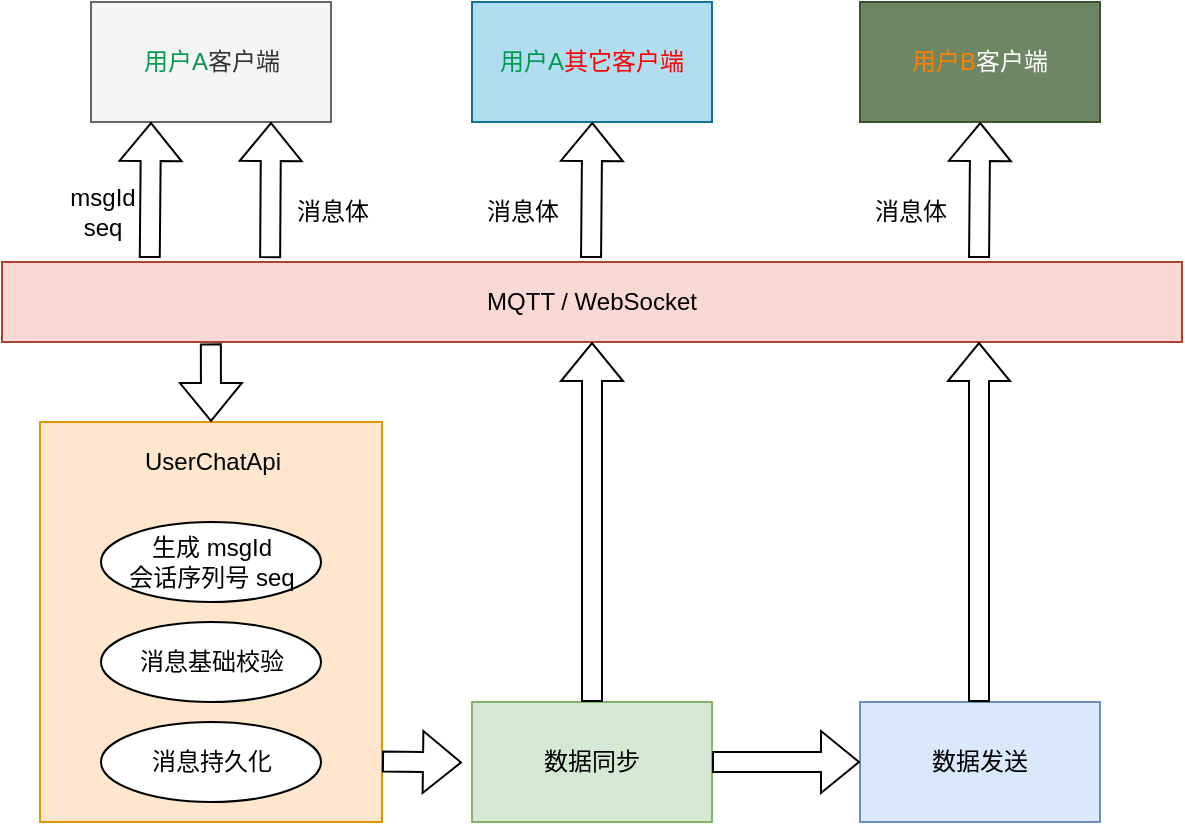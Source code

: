<mxfile version="17.4.3" type="github">
  <diagram id="eXScVpthyZyfKVCIZZF4" name="Page-1">
    <mxGraphModel dx="788" dy="420" grid="1" gridSize="10" guides="1" tooltips="1" connect="1" arrows="1" fold="1" page="1" pageScale="1" pageWidth="827" pageHeight="1169" math="0" shadow="0">
      <root>
        <mxCell id="0" />
        <mxCell id="1" parent="0" />
        <mxCell id="0UjKrlZackoKQ2H-Agci-1" value="&lt;font color=&quot;#00994d&quot;&gt;用户A&lt;/font&gt;客户端" style="whiteSpace=wrap;html=1;fillColor=#f5f5f5;fontColor=#333333;strokeColor=#666666;" vertex="1" parent="1">
          <mxGeometry x="174.5" y="100" width="120" height="60" as="geometry" />
        </mxCell>
        <mxCell id="0UjKrlZackoKQ2H-Agci-2" value="&lt;font color=&quot;#00994d&quot;&gt;用户A&lt;/font&gt;&lt;font color=&quot;#ff0000&quot;&gt;其它客户端&lt;/font&gt;" style="whiteSpace=wrap;html=1;fillColor=#b1ddf0;strokeColor=#10739e;" vertex="1" parent="1">
          <mxGeometry x="365" y="100" width="120" height="60" as="geometry" />
        </mxCell>
        <mxCell id="0UjKrlZackoKQ2H-Agci-3" value="&lt;font color=&quot;#ff8000&quot;&gt;用户B&lt;/font&gt;客户端" style="whiteSpace=wrap;html=1;fillColor=#6d8764;fontColor=#ffffff;strokeColor=#3A5431;" vertex="1" parent="1">
          <mxGeometry x="559" y="100" width="120" height="60" as="geometry" />
        </mxCell>
        <mxCell id="0UjKrlZackoKQ2H-Agci-4" value="MQTT / WebSocket" style="whiteSpace=wrap;html=1;fillColor=#fad9d5;strokeColor=#ae4132;" vertex="1" parent="1">
          <mxGeometry x="130" y="230" width="590" height="40" as="geometry" />
        </mxCell>
        <mxCell id="0UjKrlZackoKQ2H-Agci-5" value="" style="whiteSpace=wrap;html=1;fillColor=#ffe6cc;strokeColor=#d79b00;" vertex="1" parent="1">
          <mxGeometry x="149" y="310" width="171" height="200" as="geometry" />
        </mxCell>
        <mxCell id="0UjKrlZackoKQ2H-Agci-6" value="&lt;span&gt;UserChatApi&lt;/span&gt;" style="text;html=1;align=center;verticalAlign=middle;resizable=0;points=[];autosize=1;strokeColor=none;fillColor=none;" vertex="1" parent="1">
          <mxGeometry x="194.5" y="320" width="80" height="20" as="geometry" />
        </mxCell>
        <mxCell id="0UjKrlZackoKQ2H-Agci-7" value="生成 msgId&lt;br&gt;会话序列号 seq" style="ellipse;whiteSpace=wrap;html=1;" vertex="1" parent="1">
          <mxGeometry x="179.5" y="360" width="110" height="40" as="geometry" />
        </mxCell>
        <mxCell id="0UjKrlZackoKQ2H-Agci-8" value="消息基础校验" style="ellipse;whiteSpace=wrap;html=1;" vertex="1" parent="1">
          <mxGeometry x="179.5" y="410" width="110" height="40" as="geometry" />
        </mxCell>
        <mxCell id="0UjKrlZackoKQ2H-Agci-9" value="消息持久化" style="ellipse;whiteSpace=wrap;html=1;" vertex="1" parent="1">
          <mxGeometry x="179.5" y="460" width="110" height="40" as="geometry" />
        </mxCell>
        <mxCell id="0UjKrlZackoKQ2H-Agci-10" value="数据同步" style="whiteSpace=wrap;html=1;fillColor=#d5e8d4;strokeColor=#82b366;" vertex="1" parent="1">
          <mxGeometry x="365" y="450" width="120" height="60" as="geometry" />
        </mxCell>
        <mxCell id="0UjKrlZackoKQ2H-Agci-11" value="数据发送" style="whiteSpace=wrap;html=1;fillColor=#dae8fc;strokeColor=#6c8ebf;" vertex="1" parent="1">
          <mxGeometry x="559" y="450" width="120" height="60" as="geometry" />
        </mxCell>
        <mxCell id="0UjKrlZackoKQ2H-Agci-12" value="" style="shape=flexArrow;endArrow=classic;html=1;rounded=0;exitX=0.5;exitY=0;exitDx=0;exitDy=0;" edge="1" parent="1" source="0UjKrlZackoKQ2H-Agci-10" target="0UjKrlZackoKQ2H-Agci-4">
          <mxGeometry width="50" height="50" relative="1" as="geometry">
            <mxPoint x="410" y="440" as="sourcePoint" />
            <mxPoint x="470" y="260" as="targetPoint" />
          </mxGeometry>
        </mxCell>
        <mxCell id="0UjKrlZackoKQ2H-Agci-13" value="" style="shape=flexArrow;endArrow=classic;html=1;rounded=0;exitX=0.5;exitY=0;exitDx=0;exitDy=0;" edge="1" parent="1">
          <mxGeometry width="50" height="50" relative="1" as="geometry">
            <mxPoint x="618.5" y="450" as="sourcePoint" />
            <mxPoint x="618.5" y="270" as="targetPoint" />
          </mxGeometry>
        </mxCell>
        <mxCell id="0UjKrlZackoKQ2H-Agci-14" value="" style="shape=flexArrow;endArrow=classic;html=1;rounded=0;entryX=0;entryY=0.5;entryDx=0;entryDy=0;" edge="1" parent="1" target="0UjKrlZackoKQ2H-Agci-11">
          <mxGeometry width="50" height="50" relative="1" as="geometry">
            <mxPoint x="485" y="480" as="sourcePoint" />
            <mxPoint x="554" y="479.5" as="targetPoint" />
          </mxGeometry>
        </mxCell>
        <mxCell id="0UjKrlZackoKQ2H-Agci-15" value="" style="shape=flexArrow;endArrow=classic;html=1;rounded=0;exitX=0.177;exitY=1.017;exitDx=0;exitDy=0;entryX=0.5;entryY=0;entryDx=0;entryDy=0;exitPerimeter=0;" edge="1" parent="1" source="0UjKrlZackoKQ2H-Agci-4" target="0UjKrlZackoKQ2H-Agci-5">
          <mxGeometry width="50" height="50" relative="1" as="geometry">
            <mxPoint x="435" y="460" as="sourcePoint" />
            <mxPoint x="435" y="280" as="targetPoint" />
          </mxGeometry>
        </mxCell>
        <mxCell id="0UjKrlZackoKQ2H-Agci-16" value="" style="shape=flexArrow;endArrow=classic;html=1;rounded=0;exitX=0.082;exitY=-0.05;exitDx=0;exitDy=0;entryX=0.25;entryY=1;entryDx=0;entryDy=0;exitPerimeter=0;" edge="1" parent="1" target="0UjKrlZackoKQ2H-Agci-1">
          <mxGeometry width="50" height="50" relative="1" as="geometry">
            <mxPoint x="203.88" y="228" as="sourcePoint" />
            <mxPoint x="270" y="320" as="targetPoint" />
          </mxGeometry>
        </mxCell>
        <mxCell id="0UjKrlZackoKQ2H-Agci-17" value="" style="shape=flexArrow;endArrow=classic;html=1;rounded=0;exitX=0.184;exitY=-0.049;exitDx=0;exitDy=0;entryX=0.75;entryY=1;entryDx=0;entryDy=0;exitPerimeter=0;" edge="1" parent="1" target="0UjKrlZackoKQ2H-Agci-1">
          <mxGeometry width="50" height="50" relative="1" as="geometry">
            <mxPoint x="264.06" y="228.04" as="sourcePoint" />
            <mxPoint x="214.5" y="170" as="targetPoint" />
          </mxGeometry>
        </mxCell>
        <mxCell id="0UjKrlZackoKQ2H-Agci-18" value="" style="shape=flexArrow;endArrow=classic;html=1;rounded=0;exitX=0.082;exitY=-0.05;exitDx=0;exitDy=0;entryX=0.25;entryY=1;entryDx=0;entryDy=0;exitPerimeter=0;" edge="1" parent="1">
          <mxGeometry width="50" height="50" relative="1" as="geometry">
            <mxPoint x="424.52" y="228" as="sourcePoint" />
            <mxPoint x="425.14" y="160" as="targetPoint" />
          </mxGeometry>
        </mxCell>
        <mxCell id="0UjKrlZackoKQ2H-Agci-19" value="" style="shape=flexArrow;endArrow=classic;html=1;rounded=0;exitX=0.082;exitY=-0.05;exitDx=0;exitDy=0;entryX=0.25;entryY=1;entryDx=0;entryDy=0;exitPerimeter=0;" edge="1" parent="1">
          <mxGeometry width="50" height="50" relative="1" as="geometry">
            <mxPoint x="618.52" y="228" as="sourcePoint" />
            <mxPoint x="619.14" y="160" as="targetPoint" />
          </mxGeometry>
        </mxCell>
        <mxCell id="0UjKrlZackoKQ2H-Agci-20" value="msgId&lt;br&gt;seq" style="text;html=1;align=center;verticalAlign=middle;resizable=0;points=[];autosize=1;strokeColor=none;fillColor=none;" vertex="1" parent="1">
          <mxGeometry x="155" y="190" width="50" height="30" as="geometry" />
        </mxCell>
        <mxCell id="0UjKrlZackoKQ2H-Agci-22" value="消息体" style="text;html=1;align=center;verticalAlign=middle;resizable=0;points=[];autosize=1;strokeColor=none;fillColor=none;" vertex="1" parent="1">
          <mxGeometry x="270" y="195" width="50" height="20" as="geometry" />
        </mxCell>
        <mxCell id="0UjKrlZackoKQ2H-Agci-23" value="消息体" style="text;html=1;align=center;verticalAlign=middle;resizable=0;points=[];autosize=1;strokeColor=none;fillColor=none;" vertex="1" parent="1">
          <mxGeometry x="365" y="195" width="50" height="20" as="geometry" />
        </mxCell>
        <mxCell id="0UjKrlZackoKQ2H-Agci-24" value="消息体" style="text;html=1;align=center;verticalAlign=middle;resizable=0;points=[];autosize=1;strokeColor=none;fillColor=none;" vertex="1" parent="1">
          <mxGeometry x="559" y="195" width="50" height="20" as="geometry" />
        </mxCell>
        <mxCell id="0UjKrlZackoKQ2H-Agci-25" value="" style="shape=flexArrow;endArrow=classic;html=1;rounded=0;" edge="1" parent="1">
          <mxGeometry width="50" height="50" relative="1" as="geometry">
            <mxPoint x="320" y="479.76" as="sourcePoint" />
            <mxPoint x="360" y="480.24" as="targetPoint" />
          </mxGeometry>
        </mxCell>
      </root>
    </mxGraphModel>
  </diagram>
</mxfile>
